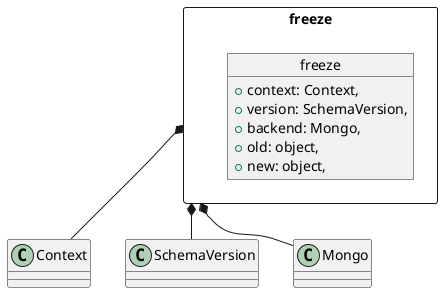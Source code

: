@startuml
package freeze <<Rectangle>> {

    object freeze {
        +context: Context,
        +version: SchemaVersion,
        +backend: Mongo,
        +old: object,
        +new: object,
    }
}

freeze *-- Context
freeze *-- SchemaVersion
freeze *-- Mongo
@enduml
